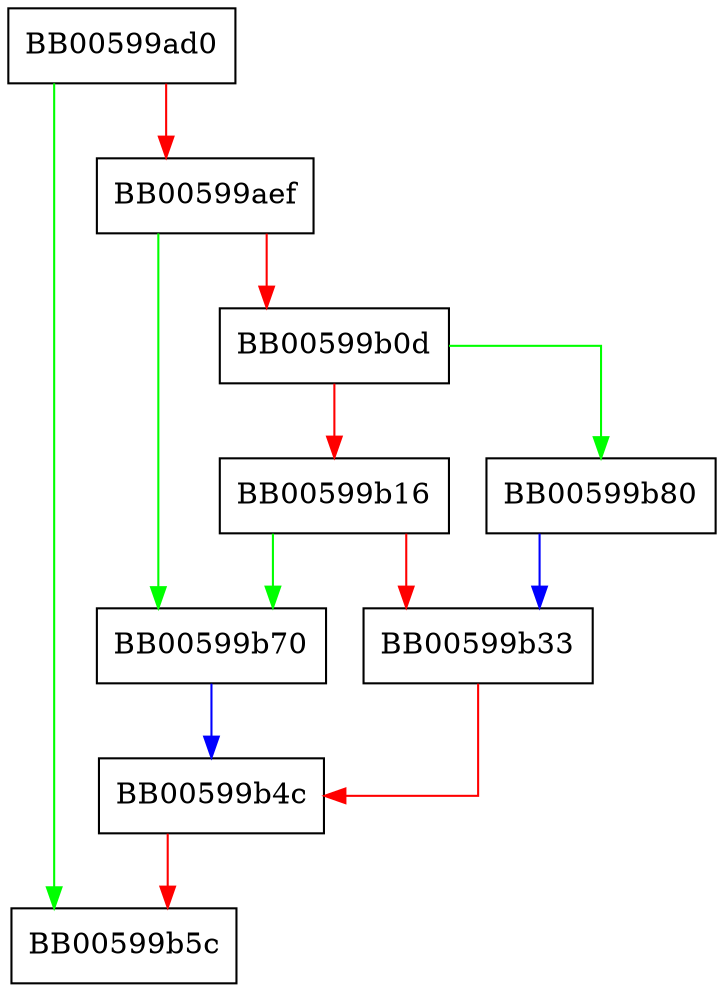 digraph ecx_pkey_export_to {
  node [shape="box"];
  graph [splines=ortho];
  BB00599ad0 -> BB00599b5c [color="green"];
  BB00599ad0 -> BB00599aef [color="red"];
  BB00599aef -> BB00599b70 [color="green"];
  BB00599aef -> BB00599b0d [color="red"];
  BB00599b0d -> BB00599b80 [color="green"];
  BB00599b0d -> BB00599b16 [color="red"];
  BB00599b16 -> BB00599b70 [color="green"];
  BB00599b16 -> BB00599b33 [color="red"];
  BB00599b33 -> BB00599b4c [color="red"];
  BB00599b4c -> BB00599b5c [color="red"];
  BB00599b70 -> BB00599b4c [color="blue"];
  BB00599b80 -> BB00599b33 [color="blue"];
}